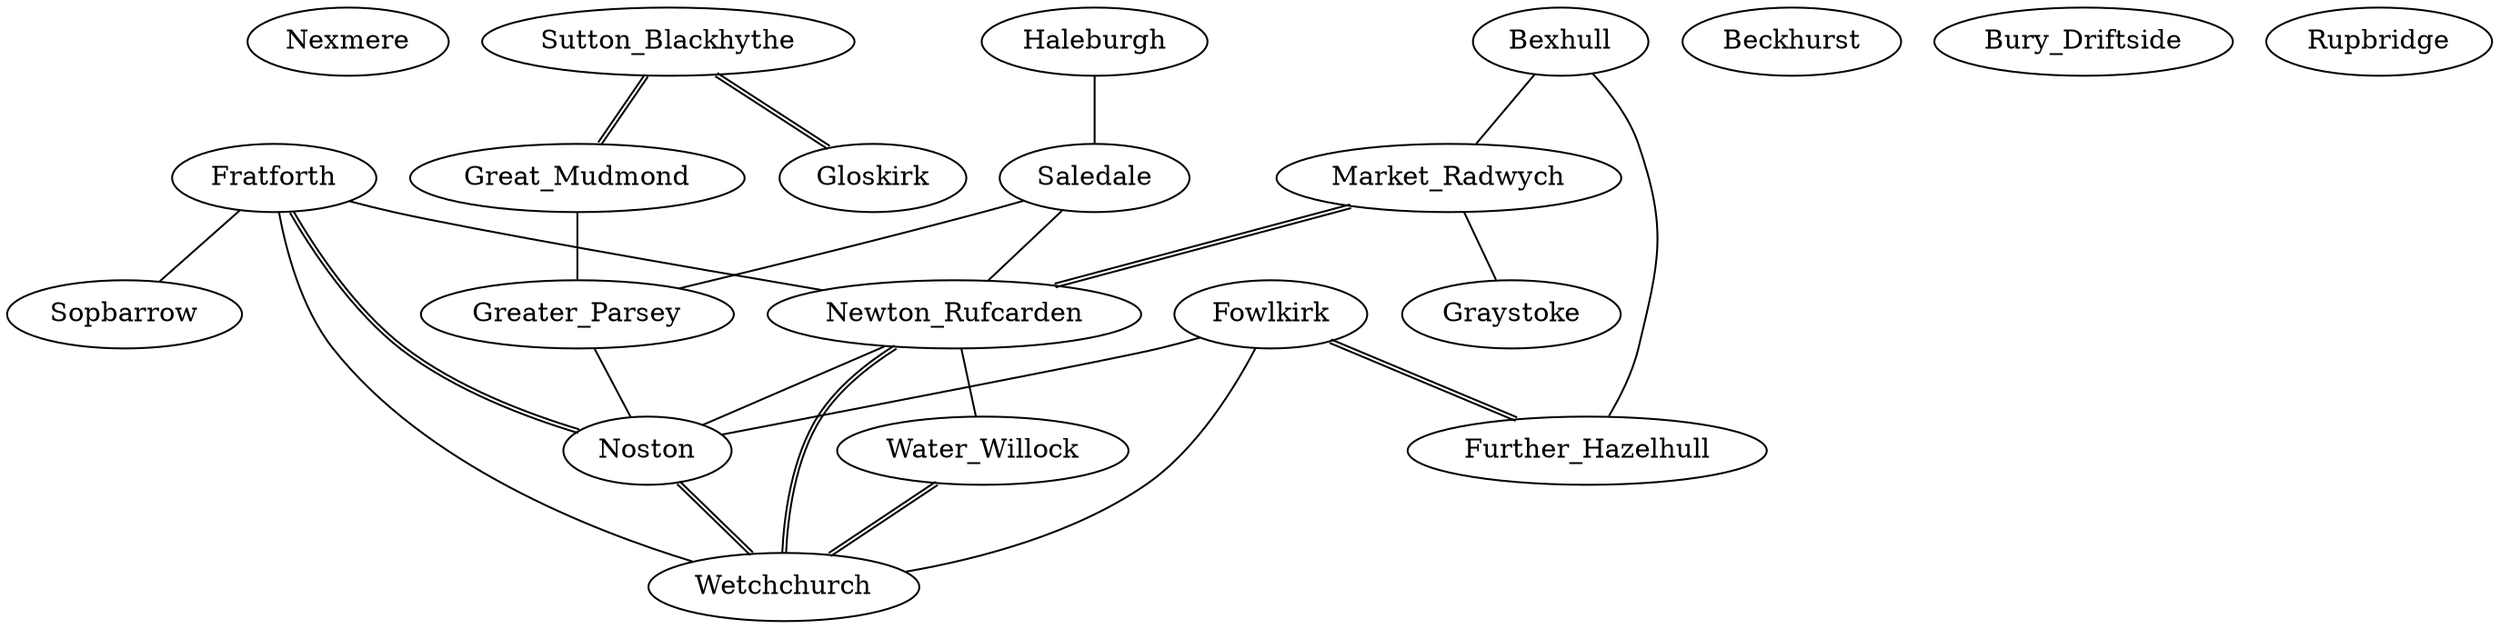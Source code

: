 graph Towns {
    Nexmere
    Fratforth
    Sutton_Blackhythe
    Bexhull
    Wetchchurch
    Newton_Rufcarden
    Gloskirk
    Graystoke
    Sopbarrow
    Haleburgh
    Great_Mudmond
    Noston
    Greater_Parsey
    Market_Radwych
    Fowlkirk
    Beckhurst
    Bury_Driftside
    Rupbridge
    Water_Willock
    Saledale
    Further_Hazelhull
    Saledale -- Newton_Rufcarden
    Newton_Rufcarden -- Wetchchurch [color="black:black"]
    Great_Mudmond -- Greater_Parsey
    Noston -- Wetchchurch [color="black:black"]
    Bexhull -- Market_Radwych
    Sutton_Blackhythe -- Gloskirk [color="black:black"]
    Fratforth -- Newton_Rufcarden
    Fowlkirk -- Noston
    Greater_Parsey -- Noston
    Market_Radwych -- Graystoke
    Newton_Rufcarden -- Noston
    Haleburgh -- Saledale
    Water_Willock -- Wetchchurch [color="black:black"]
    Fratforth -- Wetchchurch
    Bexhull -- Further_Hazelhull
    Fowlkirk -- Further_Hazelhull [color="black:black"]
    Fratforth -- Noston [color="black:black"]
    Market_Radwych -- Newton_Rufcarden [color="black:black"]
    Fowlkirk -- Wetchchurch
    Fratforth -- Sopbarrow
    Sutton_Blackhythe -- Great_Mudmond [color="black:black"]
    Newton_Rufcarden -- Water_Willock
    Saledale -- Greater_Parsey
}
